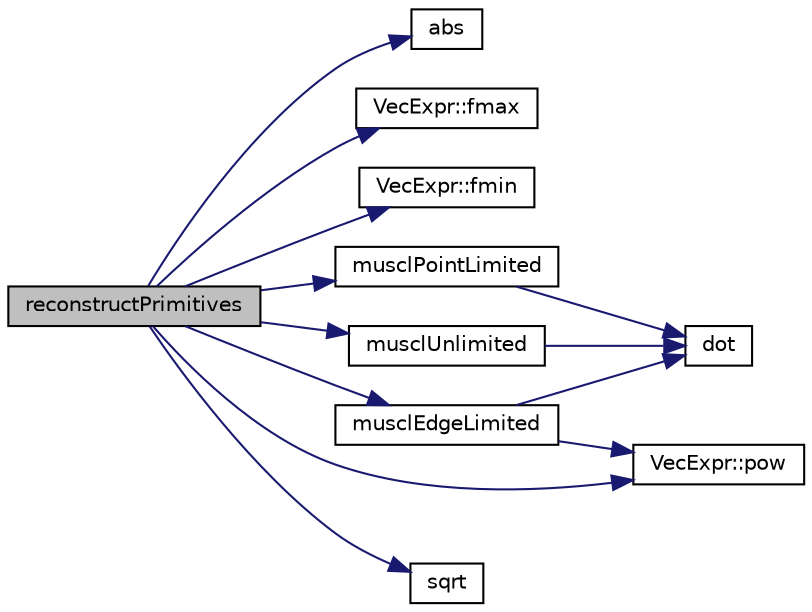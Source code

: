 digraph "reconstructPrimitives"
{
 // LATEX_PDF_SIZE
  edge [fontname="Helvetica",fontsize="10",labelfontname="Helvetica",labelfontsize="10"];
  node [fontname="Helvetica",fontsize="10",shape=record];
  rankdir="LR";
  Node1 [label="reconstructPrimitives",height=0.2,width=0.4,color="black", fillcolor="grey75", style="filled", fontcolor="black",tooltip="Retrieve primitive variables for points i/j, reconstructing them if needed."];
  Node1 -> Node2 [color="midnightblue",fontsize="10",style="solid",fontname="Helvetica"];
  Node2 [label="abs",height=0.2,width=0.4,color="black", fillcolor="white", style="filled",URL="$group__SIMD.html#gaf7650d08e2a58ed700276ddc70f72f96",tooltip=" "];
  Node1 -> Node3 [color="midnightblue",fontsize="10",style="solid",fontname="Helvetica"];
  Node3 [label="VecExpr::fmax",height=0.2,width=0.4,color="black", fillcolor="white", style="filled",URL="$group__VecExpr.html#gaa1a2012ba7d4b10571ed831a1e27167f",tooltip=" "];
  Node1 -> Node4 [color="midnightblue",fontsize="10",style="solid",fontname="Helvetica"];
  Node4 [label="VecExpr::fmin",height=0.2,width=0.4,color="black", fillcolor="white", style="filled",URL="$group__VecExpr.html#ga745997e284546f7a399a83b3f7d844f6",tooltip=" "];
  Node1 -> Node5 [color="midnightblue",fontsize="10",style="solid",fontname="Helvetica"];
  Node5 [label="musclEdgeLimited",height=0.2,width=0.4,color="black", fillcolor="white", style="filled",URL="$convection_2common_8hpp.html#a9881247736002af7eef1228f54b98d3c",tooltip="Limited reconstruction with edge-based limiter."];
  Node5 -> Node6 [color="midnightblue",fontsize="10",style="solid",fontname="Helvetica"];
  Node6 [label="dot",height=0.2,width=0.4,color="black", fillcolor="white", style="filled",URL="$util_8hpp.html#a67fa0c6906ccf410ef038dede765af81",tooltip="Dot product."];
  Node5 -> Node7 [color="midnightblue",fontsize="10",style="solid",fontname="Helvetica"];
  Node7 [label="VecExpr::pow",height=0.2,width=0.4,color="black", fillcolor="white", style="filled",URL="$group__VecExpr.html#ga7fb255e1f2a1773d3cc6ff7bee1aadd2",tooltip=" "];
  Node1 -> Node8 [color="midnightblue",fontsize="10",style="solid",fontname="Helvetica"];
  Node8 [label="musclPointLimited",height=0.2,width=0.4,color="black", fillcolor="white", style="filled",URL="$convection_2common_8hpp.html#a24eff78f4695adbe8bd846a6145e0f5d",tooltip="Limited reconstruction with point-based limiter."];
  Node8 -> Node6 [color="midnightblue",fontsize="10",style="solid",fontname="Helvetica"];
  Node1 -> Node9 [color="midnightblue",fontsize="10",style="solid",fontname="Helvetica"];
  Node9 [label="musclUnlimited",height=0.2,width=0.4,color="black", fillcolor="white", style="filled",URL="$convection_2common_8hpp.html#a57c1cacef5c49b6c0234b9f023ad8551",tooltip="Unlimited reconstruction."];
  Node9 -> Node6 [color="midnightblue",fontsize="10",style="solid",fontname="Helvetica"];
  Node1 -> Node7 [color="midnightblue",fontsize="10",style="solid",fontname="Helvetica"];
  Node1 -> Node10 [color="midnightblue",fontsize="10",style="solid",fontname="Helvetica"];
  Node10 [label="sqrt",height=0.2,width=0.4,color="black", fillcolor="white", style="filled",URL="$group__SIMD.html#ga54a1925ab40fb4249ea255072520de35",tooltip=" "];
}
